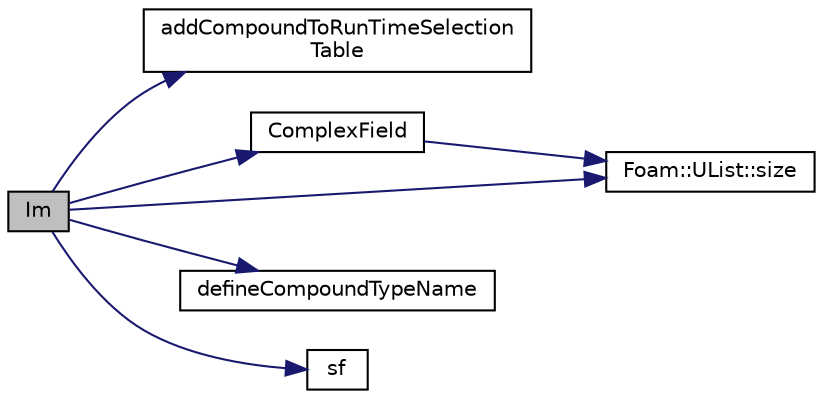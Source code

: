 digraph "Im"
{
  bgcolor="transparent";
  edge [fontname="Helvetica",fontsize="10",labelfontname="Helvetica",labelfontsize="10"];
  node [fontname="Helvetica",fontsize="10",shape=record];
  rankdir="LR";
  Node1 [label="Im",height=0.2,width=0.4,color="black", fillcolor="grey75", style="filled", fontcolor="black"];
  Node1 -> Node2 [color="midnightblue",fontsize="10",style="solid",fontname="Helvetica"];
  Node2 [label="addCompoundToRunTimeSelection\lTable",height=0.2,width=0.4,color="black",URL="$a10909.html#ac81046e8789657df5c93fb915fd00416"];
  Node1 -> Node3 [color="midnightblue",fontsize="10",style="solid",fontname="Helvetica"];
  Node3 [label="ComplexField",height=0.2,width=0.4,color="black",URL="$a10909.html#a999ab335be8c8dc617a16ed7e9c5b2f3"];
  Node3 -> Node4 [color="midnightblue",fontsize="10",style="solid",fontname="Helvetica"];
  Node4 [label="Foam::UList::size",height=0.2,width=0.4,color="black",URL="$a02847.html#a723361dc2020160f5492e8fe2d09fa44",tooltip="Return the number of elements in the UList. "];
  Node1 -> Node5 [color="midnightblue",fontsize="10",style="solid",fontname="Helvetica"];
  Node5 [label="defineCompoundTypeName",height=0.2,width=0.4,color="black",URL="$a10909.html#a2716d9cef1ad5a17ac9f2618d7de83af"];
  Node1 -> Node6 [color="midnightblue",fontsize="10",style="solid",fontname="Helvetica"];
  Node6 [label="sf",height=0.2,width=0.4,color="black",URL="$a04463.html#ab318caaec810447a252e6134c88a7a77"];
  Node1 -> Node4 [color="midnightblue",fontsize="10",style="solid",fontname="Helvetica"];
}
